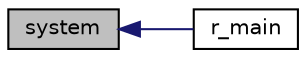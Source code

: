 digraph "system"
{
  edge [fontname="Helvetica",fontsize="10",labelfontname="Helvetica",labelfontsize="10"];
  node [fontname="Helvetica",fontsize="10",shape=record];
  rankdir="LR";
  Node1 [label="system",height=0.2,width=0.4,color="black", fillcolor="grey75", style="filled", fontcolor="black"];
  Node1 -> Node2 [dir="back",color="midnightblue",fontsize="10",style="solid",fontname="Helvetica"];
  Node2 [label="r_main",height=0.2,width=0.4,color="black", fillcolor="white", style="filled",URL="$test006__arguments_8c.html#afff05d20e8e3bfc1d7d8aab2bb3a1e9b",tooltip="main function provided by user application. The first task to run. "];
}

